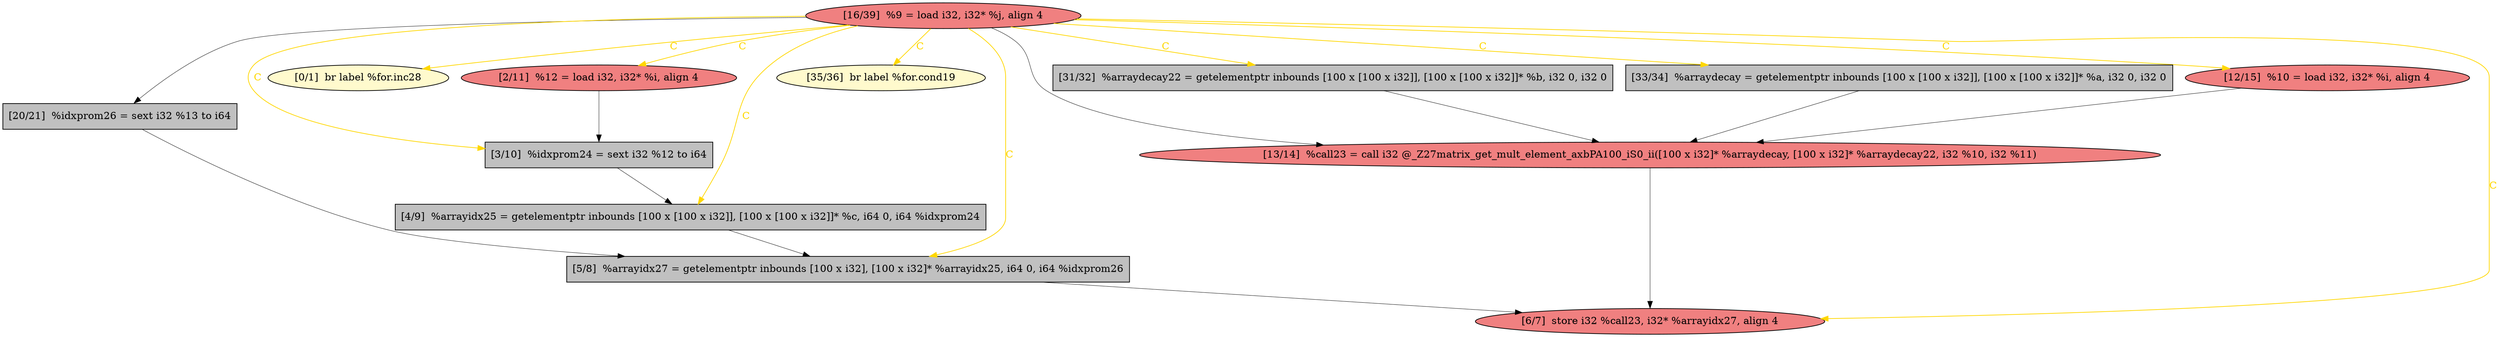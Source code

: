 
digraph G {


node1809 [fillcolor=grey,label="[20/21]  %idxprom26 = sext i32 %13 to i64",shape=rectangle,style=filled ]
node1808 [fillcolor=lightcoral,label="[13/14]  %call23 = call i32 @_Z27matrix_get_mult_element_axbPA100_iS0_ii([100 x i32]* %arraydecay, [100 x i32]* %arraydecay22, i32 %10, i32 %11)",shape=ellipse,style=filled ]
node1805 [fillcolor=lemonchiffon,label="[0/1]  br label %for.inc28",shape=ellipse,style=filled ]
node1804 [fillcolor=grey,label="[5/8]  %arrayidx27 = getelementptr inbounds [100 x i32], [100 x i32]* %arrayidx25, i64 0, i64 %idxprom26",shape=rectangle,style=filled ]
node1806 [fillcolor=grey,label="[4/9]  %arrayidx25 = getelementptr inbounds [100 x [100 x i32]], [100 x [100 x i32]]* %c, i64 0, i64 %idxprom24",shape=rectangle,style=filled ]
node1803 [fillcolor=lemonchiffon,label="[35/36]  br label %for.cond19",shape=ellipse,style=filled ]
node1797 [fillcolor=lightcoral,label="[12/15]  %10 = load i32, i32* %i, align 4",shape=ellipse,style=filled ]
node1798 [fillcolor=lightcoral,label="[16/39]  %9 = load i32, i32* %j, align 4",shape=ellipse,style=filled ]
node1799 [fillcolor=lightcoral,label="[6/7]  store i32 %call23, i32* %arrayidx27, align 4",shape=ellipse,style=filled ]
node1800 [fillcolor=grey,label="[31/32]  %arraydecay22 = getelementptr inbounds [100 x [100 x i32]], [100 x [100 x i32]]* %b, i32 0, i32 0",shape=rectangle,style=filled ]
node1801 [fillcolor=grey,label="[3/10]  %idxprom24 = sext i32 %12 to i64",shape=rectangle,style=filled ]
node1807 [fillcolor=lightcoral,label="[2/11]  %12 = load i32, i32* %i, align 4",shape=ellipse,style=filled ]
node1802 [fillcolor=grey,label="[33/34]  %arraydecay = getelementptr inbounds [100 x [100 x i32]], [100 x [100 x i32]]* %a, i32 0, i32 0",shape=rectangle,style=filled ]

node1798->node1803 [style=solid,color=gold,label="C",penwidth=1.0,fontcolor=gold ]
node1798->node1804 [style=solid,color=gold,label="C",penwidth=1.0,fontcolor=gold ]
node1798->node1797 [style=solid,color=gold,label="C",penwidth=1.0,fontcolor=gold ]
node1807->node1801 [style=solid,color=black,label="",penwidth=0.5,fontcolor=black ]
node1798->node1802 [style=solid,color=gold,label="C",penwidth=1.0,fontcolor=gold ]
node1798->node1806 [style=solid,color=gold,label="C",penwidth=1.0,fontcolor=gold ]
node1800->node1808 [style=solid,color=black,label="",penwidth=0.5,fontcolor=black ]
node1809->node1804 [style=solid,color=black,label="",penwidth=0.5,fontcolor=black ]
node1798->node1801 [style=solid,color=gold,label="C",penwidth=1.0,fontcolor=gold ]
node1798->node1809 [style=solid,color=black,label="",penwidth=0.5,fontcolor=black ]
node1798->node1808 [style=solid,color=black,label="",penwidth=0.5,fontcolor=black ]
node1798->node1800 [style=solid,color=gold,label="C",penwidth=1.0,fontcolor=gold ]
node1798->node1807 [style=solid,color=gold,label="C",penwidth=1.0,fontcolor=gold ]
node1808->node1799 [style=solid,color=black,label="",penwidth=0.5,fontcolor=black ]
node1797->node1808 [style=solid,color=black,label="",penwidth=0.5,fontcolor=black ]
node1798->node1799 [style=solid,color=gold,label="C",penwidth=1.0,fontcolor=gold ]
node1798->node1805 [style=solid,color=gold,label="C",penwidth=1.0,fontcolor=gold ]
node1806->node1804 [style=solid,color=black,label="",penwidth=0.5,fontcolor=black ]
node1804->node1799 [style=solid,color=black,label="",penwidth=0.5,fontcolor=black ]
node1802->node1808 [style=solid,color=black,label="",penwidth=0.5,fontcolor=black ]
node1801->node1806 [style=solid,color=black,label="",penwidth=0.5,fontcolor=black ]


}
